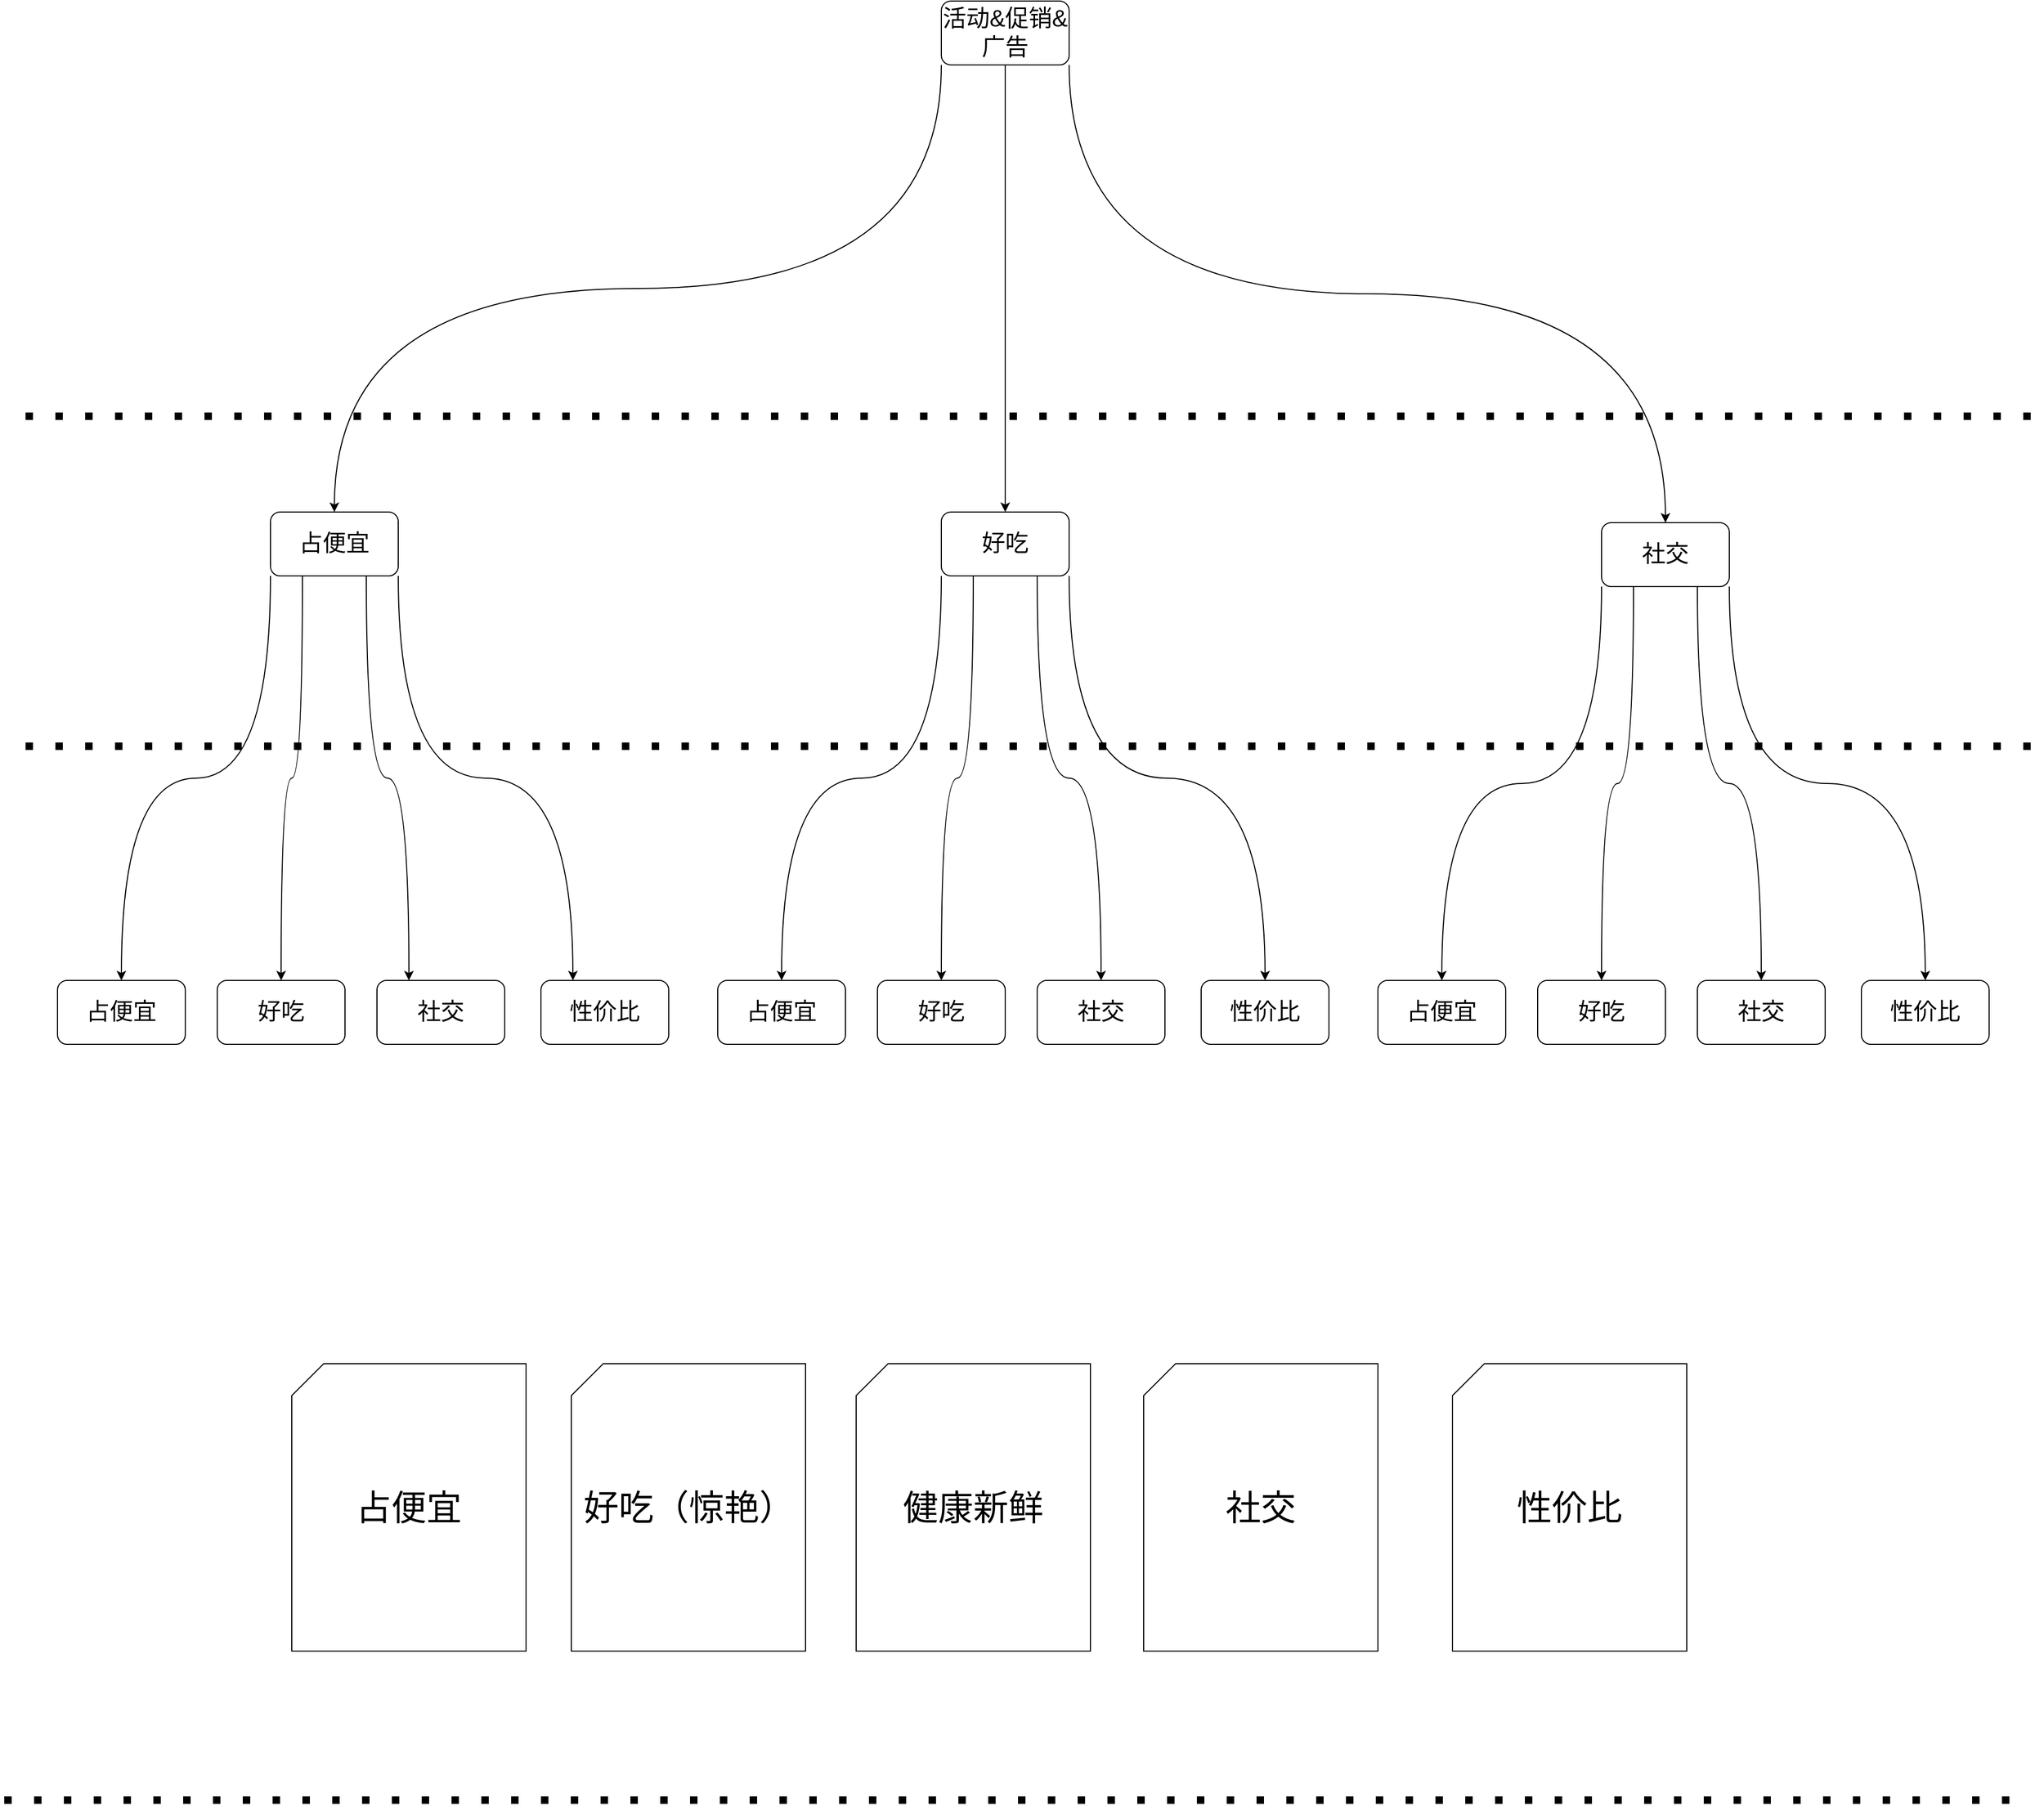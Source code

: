 <mxfile version="14.0.0" type="github">
  <diagram id="4dkKXYNTAWK5__7AtTli" name="Page-1">
    <mxGraphModel dx="4890" dy="3346" grid="1" gridSize="10" guides="1" tooltips="1" connect="1" arrows="1" fold="1" page="1" pageScale="1" pageWidth="827" pageHeight="1169" math="0" shadow="0">
      <root>
        <mxCell id="0" />
        <mxCell id="1" parent="0" />
        <mxCell id="rxXV3Al38AFxh0UGhGaE-33" style="edgeStyle=orthogonalEdgeStyle;curved=1;rounded=0;orthogonalLoop=1;jettySize=auto;html=1;exitX=0;exitY=1;exitDx=0;exitDy=0;entryX=0.5;entryY=0;entryDx=0;entryDy=0;fontSize=22;" edge="1" parent="1" source="rxXV3Al38AFxh0UGhGaE-1" target="rxXV3Al38AFxh0UGhGaE-27">
          <mxGeometry relative="1" as="geometry" />
        </mxCell>
        <mxCell id="rxXV3Al38AFxh0UGhGaE-34" style="edgeStyle=orthogonalEdgeStyle;curved=1;rounded=0;orthogonalLoop=1;jettySize=auto;html=1;exitX=0.5;exitY=1;exitDx=0;exitDy=0;fontSize=22;" edge="1" parent="1" source="rxXV3Al38AFxh0UGhGaE-1" target="rxXV3Al38AFxh0UGhGaE-25">
          <mxGeometry relative="1" as="geometry" />
        </mxCell>
        <mxCell id="rxXV3Al38AFxh0UGhGaE-35" style="edgeStyle=orthogonalEdgeStyle;curved=1;rounded=0;orthogonalLoop=1;jettySize=auto;html=1;exitX=1;exitY=1;exitDx=0;exitDy=0;entryX=0.5;entryY=0;entryDx=0;entryDy=0;fontSize=22;" edge="1" parent="1" source="rxXV3Al38AFxh0UGhGaE-1" target="rxXV3Al38AFxh0UGhGaE-28">
          <mxGeometry relative="1" as="geometry" />
        </mxCell>
        <mxCell id="rxXV3Al38AFxh0UGhGaE-1" value="活动&amp;amp;促销&amp;amp;广告" style="rounded=1;whiteSpace=wrap;html=1;fontSize=22;" vertex="1" parent="1">
          <mxGeometry x="670" y="-290" width="120" height="60" as="geometry" />
        </mxCell>
        <mxCell id="rxXV3Al38AFxh0UGhGaE-48" style="edgeStyle=orthogonalEdgeStyle;curved=1;rounded=0;orthogonalLoop=1;jettySize=auto;html=1;exitX=0;exitY=1;exitDx=0;exitDy=0;entryX=0.5;entryY=0;entryDx=0;entryDy=0;fontSize=22;" edge="1" parent="1" source="rxXV3Al38AFxh0UGhGaE-25" target="rxXV3Al38AFxh0UGhGaE-40">
          <mxGeometry relative="1" as="geometry" />
        </mxCell>
        <mxCell id="rxXV3Al38AFxh0UGhGaE-49" style="edgeStyle=orthogonalEdgeStyle;curved=1;rounded=0;orthogonalLoop=1;jettySize=auto;html=1;exitX=0.25;exitY=1;exitDx=0;exitDy=0;entryX=0.5;entryY=0;entryDx=0;entryDy=0;fontSize=22;" edge="1" parent="1" source="rxXV3Al38AFxh0UGhGaE-25" target="rxXV3Al38AFxh0UGhGaE-41">
          <mxGeometry relative="1" as="geometry" />
        </mxCell>
        <mxCell id="rxXV3Al38AFxh0UGhGaE-51" style="edgeStyle=orthogonalEdgeStyle;curved=1;rounded=0;orthogonalLoop=1;jettySize=auto;html=1;exitX=0.75;exitY=1;exitDx=0;exitDy=0;fontSize=22;" edge="1" parent="1" source="rxXV3Al38AFxh0UGhGaE-25" target="rxXV3Al38AFxh0UGhGaE-42">
          <mxGeometry relative="1" as="geometry" />
        </mxCell>
        <mxCell id="rxXV3Al38AFxh0UGhGaE-52" style="edgeStyle=orthogonalEdgeStyle;curved=1;rounded=0;orthogonalLoop=1;jettySize=auto;html=1;exitX=1;exitY=1;exitDx=0;exitDy=0;entryX=0.5;entryY=0;entryDx=0;entryDy=0;fontSize=22;" edge="1" parent="1" source="rxXV3Al38AFxh0UGhGaE-25" target="rxXV3Al38AFxh0UGhGaE-43">
          <mxGeometry relative="1" as="geometry" />
        </mxCell>
        <mxCell id="rxXV3Al38AFxh0UGhGaE-25" value="好吃" style="rounded=1;whiteSpace=wrap;html=1;fontSize=22;" vertex="1" parent="1">
          <mxGeometry x="670" y="190" width="120" height="60" as="geometry" />
        </mxCell>
        <mxCell id="rxXV3Al38AFxh0UGhGaE-36" style="edgeStyle=orthogonalEdgeStyle;curved=1;rounded=0;orthogonalLoop=1;jettySize=auto;html=1;exitX=0;exitY=1;exitDx=0;exitDy=0;entryX=0.5;entryY=0;entryDx=0;entryDy=0;fontSize=22;" edge="1" parent="1" source="rxXV3Al38AFxh0UGhGaE-27" target="rxXV3Al38AFxh0UGhGaE-29">
          <mxGeometry relative="1" as="geometry" />
        </mxCell>
        <mxCell id="rxXV3Al38AFxh0UGhGaE-37" style="edgeStyle=orthogonalEdgeStyle;curved=1;rounded=0;orthogonalLoop=1;jettySize=auto;html=1;exitX=0.25;exitY=1;exitDx=0;exitDy=0;fontSize=22;" edge="1" parent="1" source="rxXV3Al38AFxh0UGhGaE-27" target="rxXV3Al38AFxh0UGhGaE-30">
          <mxGeometry relative="1" as="geometry" />
        </mxCell>
        <mxCell id="rxXV3Al38AFxh0UGhGaE-38" style="edgeStyle=orthogonalEdgeStyle;curved=1;rounded=0;orthogonalLoop=1;jettySize=auto;html=1;exitX=0.75;exitY=1;exitDx=0;exitDy=0;entryX=0.25;entryY=0;entryDx=0;entryDy=0;fontSize=22;" edge="1" parent="1" source="rxXV3Al38AFxh0UGhGaE-27" target="rxXV3Al38AFxh0UGhGaE-31">
          <mxGeometry relative="1" as="geometry" />
        </mxCell>
        <mxCell id="rxXV3Al38AFxh0UGhGaE-39" style="edgeStyle=orthogonalEdgeStyle;curved=1;rounded=0;orthogonalLoop=1;jettySize=auto;html=1;exitX=1;exitY=1;exitDx=0;exitDy=0;entryX=0.25;entryY=0;entryDx=0;entryDy=0;fontSize=22;" edge="1" parent="1" source="rxXV3Al38AFxh0UGhGaE-27" target="rxXV3Al38AFxh0UGhGaE-32">
          <mxGeometry relative="1" as="geometry" />
        </mxCell>
        <mxCell id="rxXV3Al38AFxh0UGhGaE-27" value="占便宜" style="rounded=1;whiteSpace=wrap;html=1;fontSize=22;" vertex="1" parent="1">
          <mxGeometry x="40" y="190" width="120" height="60" as="geometry" />
        </mxCell>
        <mxCell id="rxXV3Al38AFxh0UGhGaE-53" style="edgeStyle=orthogonalEdgeStyle;curved=1;rounded=0;orthogonalLoop=1;jettySize=auto;html=1;exitX=0;exitY=1;exitDx=0;exitDy=0;fontSize=22;" edge="1" parent="1" source="rxXV3Al38AFxh0UGhGaE-28" target="rxXV3Al38AFxh0UGhGaE-44">
          <mxGeometry relative="1" as="geometry" />
        </mxCell>
        <mxCell id="rxXV3Al38AFxh0UGhGaE-54" style="edgeStyle=orthogonalEdgeStyle;curved=1;rounded=0;orthogonalLoop=1;jettySize=auto;html=1;exitX=0.25;exitY=1;exitDx=0;exitDy=0;entryX=0.5;entryY=0;entryDx=0;entryDy=0;fontSize=22;" edge="1" parent="1" source="rxXV3Al38AFxh0UGhGaE-28" target="rxXV3Al38AFxh0UGhGaE-45">
          <mxGeometry relative="1" as="geometry" />
        </mxCell>
        <mxCell id="rxXV3Al38AFxh0UGhGaE-55" style="edgeStyle=orthogonalEdgeStyle;curved=1;rounded=0;orthogonalLoop=1;jettySize=auto;html=1;exitX=0.75;exitY=1;exitDx=0;exitDy=0;entryX=0.5;entryY=0;entryDx=0;entryDy=0;fontSize=22;" edge="1" parent="1" source="rxXV3Al38AFxh0UGhGaE-28" target="rxXV3Al38AFxh0UGhGaE-46">
          <mxGeometry relative="1" as="geometry" />
        </mxCell>
        <mxCell id="rxXV3Al38AFxh0UGhGaE-56" style="edgeStyle=orthogonalEdgeStyle;curved=1;rounded=0;orthogonalLoop=1;jettySize=auto;html=1;exitX=1;exitY=1;exitDx=0;exitDy=0;entryX=0.5;entryY=0;entryDx=0;entryDy=0;fontSize=22;" edge="1" parent="1" source="rxXV3Al38AFxh0UGhGaE-28" target="rxXV3Al38AFxh0UGhGaE-47">
          <mxGeometry relative="1" as="geometry" />
        </mxCell>
        <mxCell id="rxXV3Al38AFxh0UGhGaE-28" value="社交" style="rounded=1;whiteSpace=wrap;html=1;fontSize=22;" vertex="1" parent="1">
          <mxGeometry x="1290" y="200" width="120" height="60" as="geometry" />
        </mxCell>
        <mxCell id="rxXV3Al38AFxh0UGhGaE-29" value="占便宜" style="rounded=1;whiteSpace=wrap;html=1;fontSize=22;" vertex="1" parent="1">
          <mxGeometry x="-160" y="630" width="120" height="60" as="geometry" />
        </mxCell>
        <mxCell id="rxXV3Al38AFxh0UGhGaE-30" value="好吃" style="rounded=1;whiteSpace=wrap;html=1;fontSize=22;" vertex="1" parent="1">
          <mxGeometry x="-10" y="630" width="120" height="60" as="geometry" />
        </mxCell>
        <mxCell id="rxXV3Al38AFxh0UGhGaE-31" value="社交" style="rounded=1;whiteSpace=wrap;html=1;fontSize=22;" vertex="1" parent="1">
          <mxGeometry x="140" y="630" width="120" height="60" as="geometry" />
        </mxCell>
        <mxCell id="rxXV3Al38AFxh0UGhGaE-32" value="性价比" style="rounded=1;whiteSpace=wrap;html=1;fontSize=22;" vertex="1" parent="1">
          <mxGeometry x="294" y="630" width="120" height="60" as="geometry" />
        </mxCell>
        <mxCell id="rxXV3Al38AFxh0UGhGaE-40" value="占便宜" style="rounded=1;whiteSpace=wrap;html=1;fontSize=22;" vertex="1" parent="1">
          <mxGeometry x="460" y="630" width="120" height="60" as="geometry" />
        </mxCell>
        <mxCell id="rxXV3Al38AFxh0UGhGaE-41" value="好吃" style="rounded=1;whiteSpace=wrap;html=1;fontSize=22;" vertex="1" parent="1">
          <mxGeometry x="610" y="630" width="120" height="60" as="geometry" />
        </mxCell>
        <mxCell id="rxXV3Al38AFxh0UGhGaE-42" value="社交" style="rounded=1;whiteSpace=wrap;html=1;fontSize=22;" vertex="1" parent="1">
          <mxGeometry x="760" y="630" width="120" height="60" as="geometry" />
        </mxCell>
        <mxCell id="rxXV3Al38AFxh0UGhGaE-43" value="性价比" style="rounded=1;whiteSpace=wrap;html=1;fontSize=22;" vertex="1" parent="1">
          <mxGeometry x="914" y="630" width="120" height="60" as="geometry" />
        </mxCell>
        <mxCell id="rxXV3Al38AFxh0UGhGaE-44" value="占便宜" style="rounded=1;whiteSpace=wrap;html=1;fontSize=22;" vertex="1" parent="1">
          <mxGeometry x="1080" y="630" width="120" height="60" as="geometry" />
        </mxCell>
        <mxCell id="rxXV3Al38AFxh0UGhGaE-45" value="好吃" style="rounded=1;whiteSpace=wrap;html=1;fontSize=22;" vertex="1" parent="1">
          <mxGeometry x="1230" y="630" width="120" height="60" as="geometry" />
        </mxCell>
        <mxCell id="rxXV3Al38AFxh0UGhGaE-46" value="社交" style="rounded=1;whiteSpace=wrap;html=1;fontSize=22;" vertex="1" parent="1">
          <mxGeometry x="1380" y="630" width="120" height="60" as="geometry" />
        </mxCell>
        <mxCell id="rxXV3Al38AFxh0UGhGaE-47" value="性价比" style="rounded=1;whiteSpace=wrap;html=1;fontSize=22;" vertex="1" parent="1">
          <mxGeometry x="1534" y="630" width="120" height="60" as="geometry" />
        </mxCell>
        <mxCell id="rxXV3Al38AFxh0UGhGaE-57" value="" style="endArrow=none;dashed=1;html=1;dashPattern=1 3;strokeWidth=7;fontSize=33;fontStyle=1" edge="1" parent="1">
          <mxGeometry width="50" height="50" relative="1" as="geometry">
            <mxPoint x="-190" y="100" as="sourcePoint" />
            <mxPoint x="1700" y="100" as="targetPoint" />
          </mxGeometry>
        </mxCell>
        <mxCell id="rxXV3Al38AFxh0UGhGaE-58" value="" style="endArrow=none;dashed=1;html=1;dashPattern=1 3;strokeWidth=7;fontSize=33;fontStyle=1" edge="1" parent="1">
          <mxGeometry width="50" height="50" relative="1" as="geometry">
            <mxPoint x="-190" y="410" as="sourcePoint" />
            <mxPoint x="1700" y="410" as="targetPoint" />
          </mxGeometry>
        </mxCell>
        <mxCell id="rxXV3Al38AFxh0UGhGaE-60" value="占便宜" style="shape=card;whiteSpace=wrap;html=1;fontSize=33;" vertex="1" parent="1">
          <mxGeometry x="60" y="990" width="220" height="270" as="geometry" />
        </mxCell>
        <mxCell id="rxXV3Al38AFxh0UGhGaE-61" value="好吃（惊艳）" style="shape=card;whiteSpace=wrap;html=1;fontSize=33;" vertex="1" parent="1">
          <mxGeometry x="322.5" y="990" width="220" height="270" as="geometry" />
        </mxCell>
        <mxCell id="rxXV3Al38AFxh0UGhGaE-62" value="健康新鲜" style="shape=card;whiteSpace=wrap;html=1;fontSize=33;" vertex="1" parent="1">
          <mxGeometry x="590" y="990" width="220" height="270" as="geometry" />
        </mxCell>
        <mxCell id="rxXV3Al38AFxh0UGhGaE-63" value="社交" style="shape=card;whiteSpace=wrap;html=1;fontSize=33;" vertex="1" parent="1">
          <mxGeometry x="860" y="990" width="220" height="270" as="geometry" />
        </mxCell>
        <mxCell id="rxXV3Al38AFxh0UGhGaE-64" value="性价比" style="shape=card;whiteSpace=wrap;html=1;fontSize=33;" vertex="1" parent="1">
          <mxGeometry x="1150" y="990" width="220" height="270" as="geometry" />
        </mxCell>
        <mxCell id="rxXV3Al38AFxh0UGhGaE-65" value="" style="endArrow=none;dashed=1;html=1;dashPattern=1 3;strokeWidth=7;fontSize=33;fontStyle=1" edge="1" parent="1">
          <mxGeometry width="50" height="50" relative="1" as="geometry">
            <mxPoint x="-210" y="1400" as="sourcePoint" />
            <mxPoint x="1680" y="1400" as="targetPoint" />
          </mxGeometry>
        </mxCell>
      </root>
    </mxGraphModel>
  </diagram>
</mxfile>

